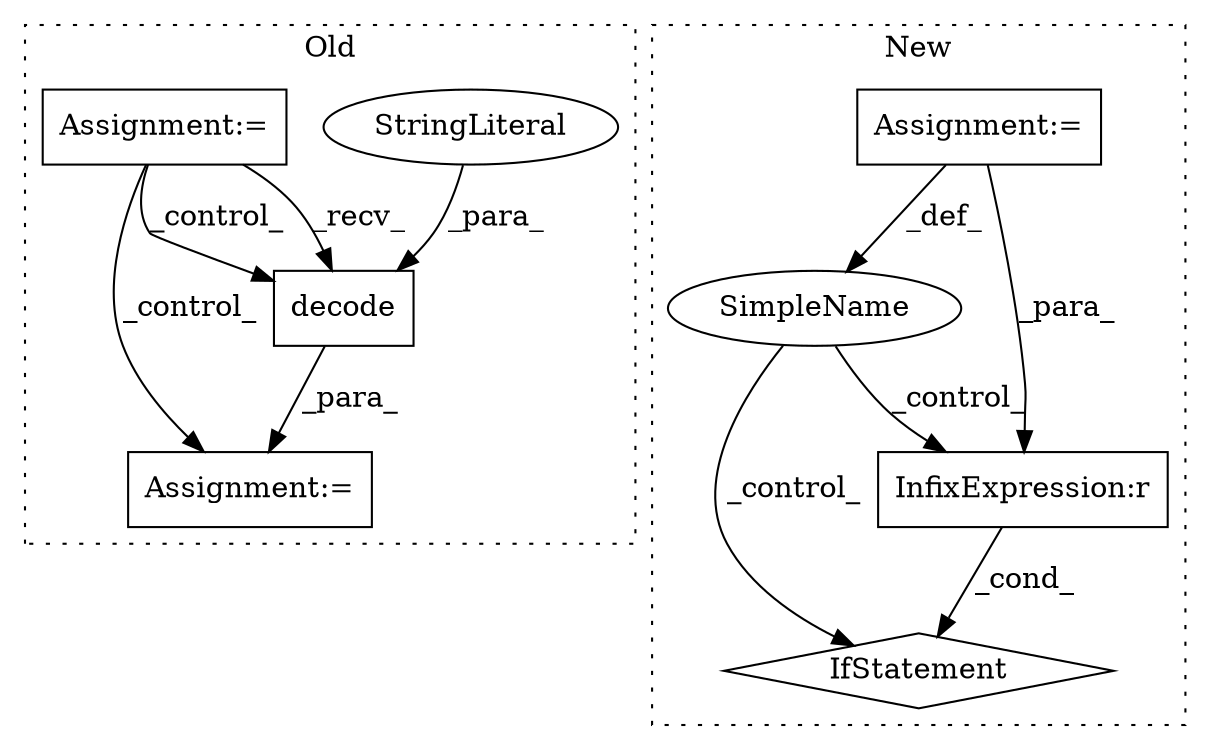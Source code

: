 digraph G {
subgraph cluster0 {
1 [label="decode" a="32" s="2997,3011" l="7,1" shape="box"];
3 [label="StringLiteral" a="45" s="3004" l="7" shape="ellipse"];
4 [label="Assignment:=" a="7" s="2991" l="1" shape="box"];
8 [label="Assignment:=" a="7" s="2902,2977" l="53,2" shape="box"];
label = "Old";
style="dotted";
}
subgraph cluster1 {
2 [label="IfStatement" a="25" s="2017,2033" l="4,2" shape="diamond"];
5 [label="Assignment:=" a="7" s="1854,1927" l="57,2" shape="box"];
6 [label="SimpleName" a="42" s="1915" l="6" shape="ellipse"];
7 [label="InfixExpression:r" a="27" s="2025" l="4" shape="box"];
label = "New";
style="dotted";
}
1 -> 4 [label="_para_"];
3 -> 1 [label="_para_"];
5 -> 7 [label="_para_"];
5 -> 6 [label="_def_"];
6 -> 7 [label="_control_"];
6 -> 2 [label="_control_"];
7 -> 2 [label="_cond_"];
8 -> 1 [label="_recv_"];
8 -> 1 [label="_control_"];
8 -> 4 [label="_control_"];
}
